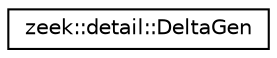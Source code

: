 digraph "Graphical Class Hierarchy"
{
 // LATEX_PDF_SIZE
  edge [fontname="Helvetica",fontsize="10",labelfontname="Helvetica",labelfontsize="10"];
  node [fontname="Helvetica",fontsize="10",shape=record];
  rankdir="LR";
  Node0 [label="zeek::detail::DeltaGen",height=0.2,width=0.4,color="black", fillcolor="white", style="filled",URL="$d2/d96/classzeek_1_1detail_1_1DeltaGen.html",tooltip=" "];
}
